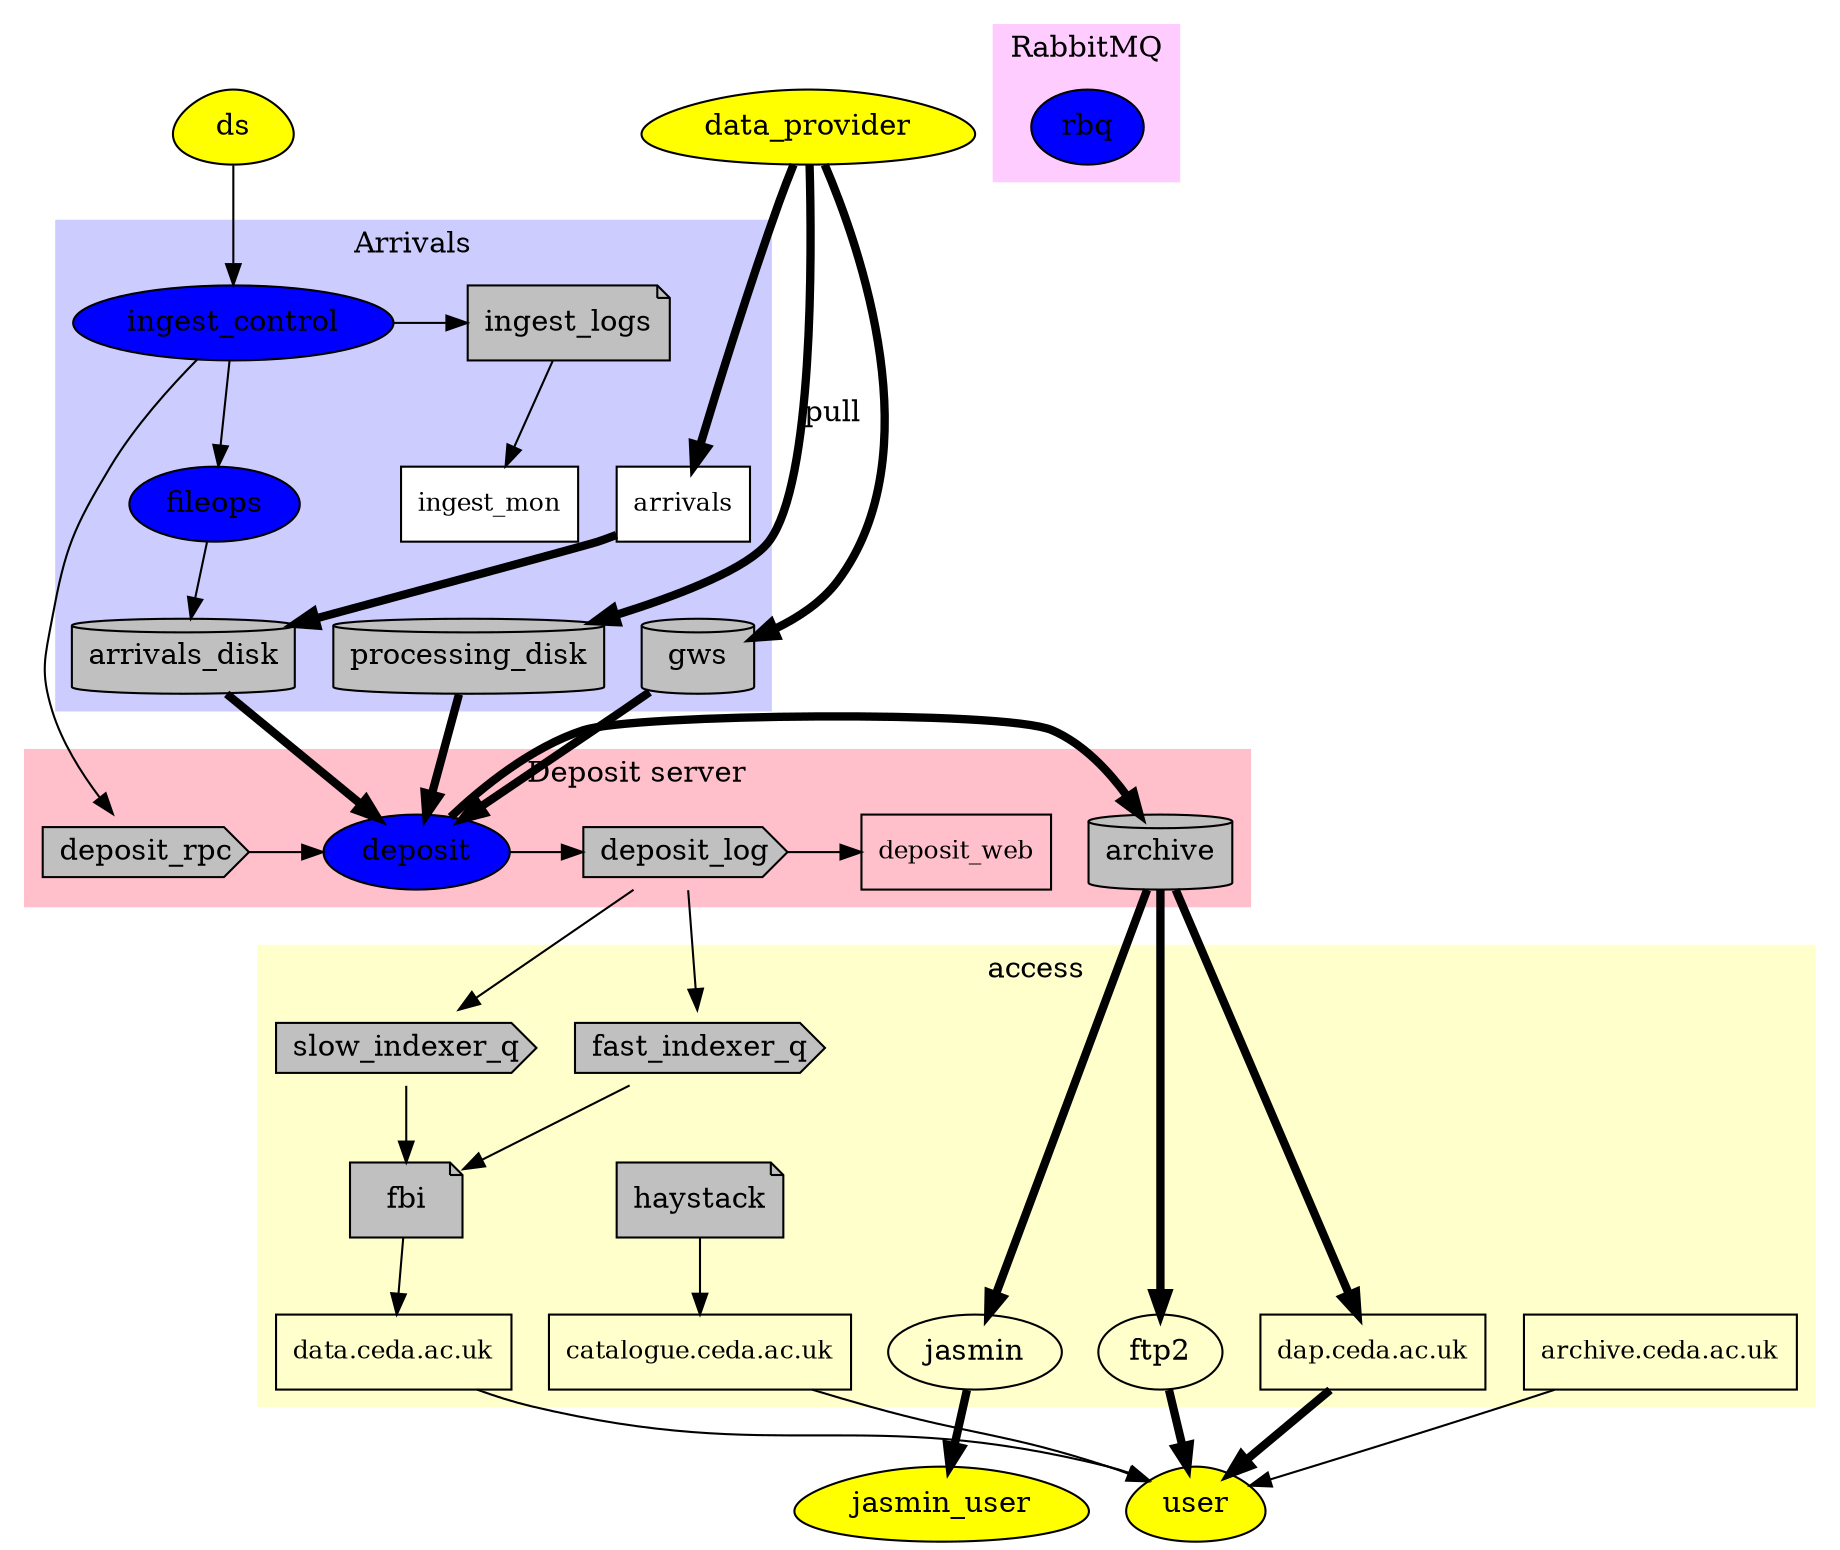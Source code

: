digraph G {

#  rankdir=LR
  rank="source"
  data_provider [shape=egg,style=filled,fillcolor=yellow];
 
  gws  [style=filled,shape=cylinder,fillcolor=gray];
  ds [shape=egg,style=filled,fillcolor=yellow];
  
    subgraph cluster_arrivals {
    label = "Arrivals";
    style=filled;
    color="#ccccff";    
    node [style=filled,fillcolor="blue"];
  arrivals [fillcolor=white,shape=rectangle,href="https://arrivals.ceda.ac.uk" image="images/arrivals_s.png",fontsize=12];
  fileops;
  arrivals_disk  [style=filled,shape=cylinder,fillcolor=gray,href="http://stats.ceda.ac.uk/ingest_state/stream.html?streamname=simple_checks"];
    ingest_logs [shape=note,fillcolor="gray",style=filled];
  arrivals -> arrivals_disk [penwidth=4];
  fileops -> arrivals_disk;
#  }
#
#    subgraph cluster_ingest {
#    label = "Ingest";
#    style=filled;
#    color=lightgrey;

   processing_disk  [style=filled,shape=cylinder,fillcolor=gray,href="http://stats.ceda.ac.uk/ingest_state/stream.html?streamname=simple_checks"];
  ingest_control [style=filled,fillcolor="blue"];
  ingest_mon [fillcolor=white,shape=rectangle,
     href="http://stats.ceda.ac.uk/ingest_state/index.html?reclen=30&ingest1=on&ingest2=on&ingest3=on&ingest4=on&ingest5=on&running=on&warn=on&fail=on&killed=on&died=on",
     image="images/ingest_mon_s.png",fontsize=12];


  {rank=sink; gws; processing_disk; arrivals_disk}
  {rankdir=LR; ingest_control; ingest_logs; }
  }



    subgraph cluster_es {
    label = "elastic search";
    style=filled;
    color="#ccffcc";    
    node [style=filled,fillcolor="blue"];

  }

  ingest_control -> ingest_logs;
  ingest_logs -> ingest_mon;



  ingest_control -> fileops;


  subgraph cluster_rabbitmq {
      label = "RabbitMQ";
    style=filled;
    color="#ffccff";
    rbq [style=filled,fillcolor="blue"];

  }



  subgraph cluster_deposit {
      label = "Deposit server";
    style=filled;
    color=pink;  
    rank=same;
  deposit [style=filled,fillcolor="blue"];
  archive   [style=filled,shape=cylinder,fillcolor=gray];
    deposit_web [fillcolor=white,shape=rectangle,href="https://archdash1.ceda.ac.uk/current/a_sum",image="images/deposit_mon_s.png",
                 fontsize=12];
           deposit_rpc [shape=cds, fillcolor="gray", style=filled];
         deposit_log [shape=cds, fillcolor="gray", style=filled];

    deposit_log -> deposit_web
    {rank=sink; archive}
    {rankdir=LR; deposit; deposit_log; deposit_rpc; archive; deposit_web}

      deposit -> archive [penwidth=4];
  }
  



      deposit_log -> fast_indexer_q;
    deposit_log -> slow_indexer_q;
  

  processing_disk -> deposit [penwidth=4];
  gws -> deposit [penwidth=4];
  arrivals_disk -> deposit [penwidth=4];
  ds -> ingest_control;
  data_provider -> arrivals [penwidth=4];
  data_provider -> processing_disk [penwidth=4, label=pull];
  data_provider -> gws [penwidth=4];
  
  ingest_control -> deposit_rpc;
  

  

  
    subgraph cluster_access {
    label = "access";
    style=filled;
    color="#ffffcc";
    fast_indexer_q [shape=cds, fillcolor="gray", style=filled];
    slow_indexer_q [shape=cds, fillcolor="gray", style=filled];
    fast_indexer_q -> fbi;
    slow_indexer_q -> fbi;
      haystack [shape=note,fillcolor="gray", style=filled];
    fbi [shape=note,fillcolor="gray", style=filled];
    jasmin;
    ftp2;
    node [fillcolor=white,shape=rectangle,fontsize=12];
    dap [href="https://dap.ceda.ac.uk" image="images/dap_s.png",label="dap.ceda.ac.uk"];
    data [href="http://data.ceda.ac.uk" image="images/data_s.png",label="data.ceda.ac.uk"];
    catalogue [href="https://catalogue.ceda.ac.uk" image="images/cat_s.png",label="catalogue.ceda.ac.uk"];
    archive_site [href="https://archive.ceda.ac.uk" image="images/archive_s.png",label="archive.ceda.ac.uk"];
  #  archive_site -> catalogue;
  #  catalogue -> data;
  #  data -> dap;
    {rank=same; data; catalogue; ftp2; archive_site; dap; jasmin}
  }


  user [shape=egg,style=filled,fillcolor=yellow];
  jasmin_user [shape=egg,style=filled,fillcolor=yellow];
  {rank=same; user; jasmin_user}

  haystack -> catalogue;
  fbi -> data;
  archive_site -> user;
  catalogue -> user;
  data -> user;

  archive -> jasmin  [penwidth=4];
  archive -> ftp2  [penwidth=4];
  archive -> dap  [penwidth=4];
  
  jasmin -> jasmin_user [penwidth=4];
  ftp2 -> user [penwidth=4];
  dap -> user [penwidth=4];


  deposit -> deposit_log
  
  deposit_rpc -> deposit;
    {rank=same; ds; data_provider}

}

